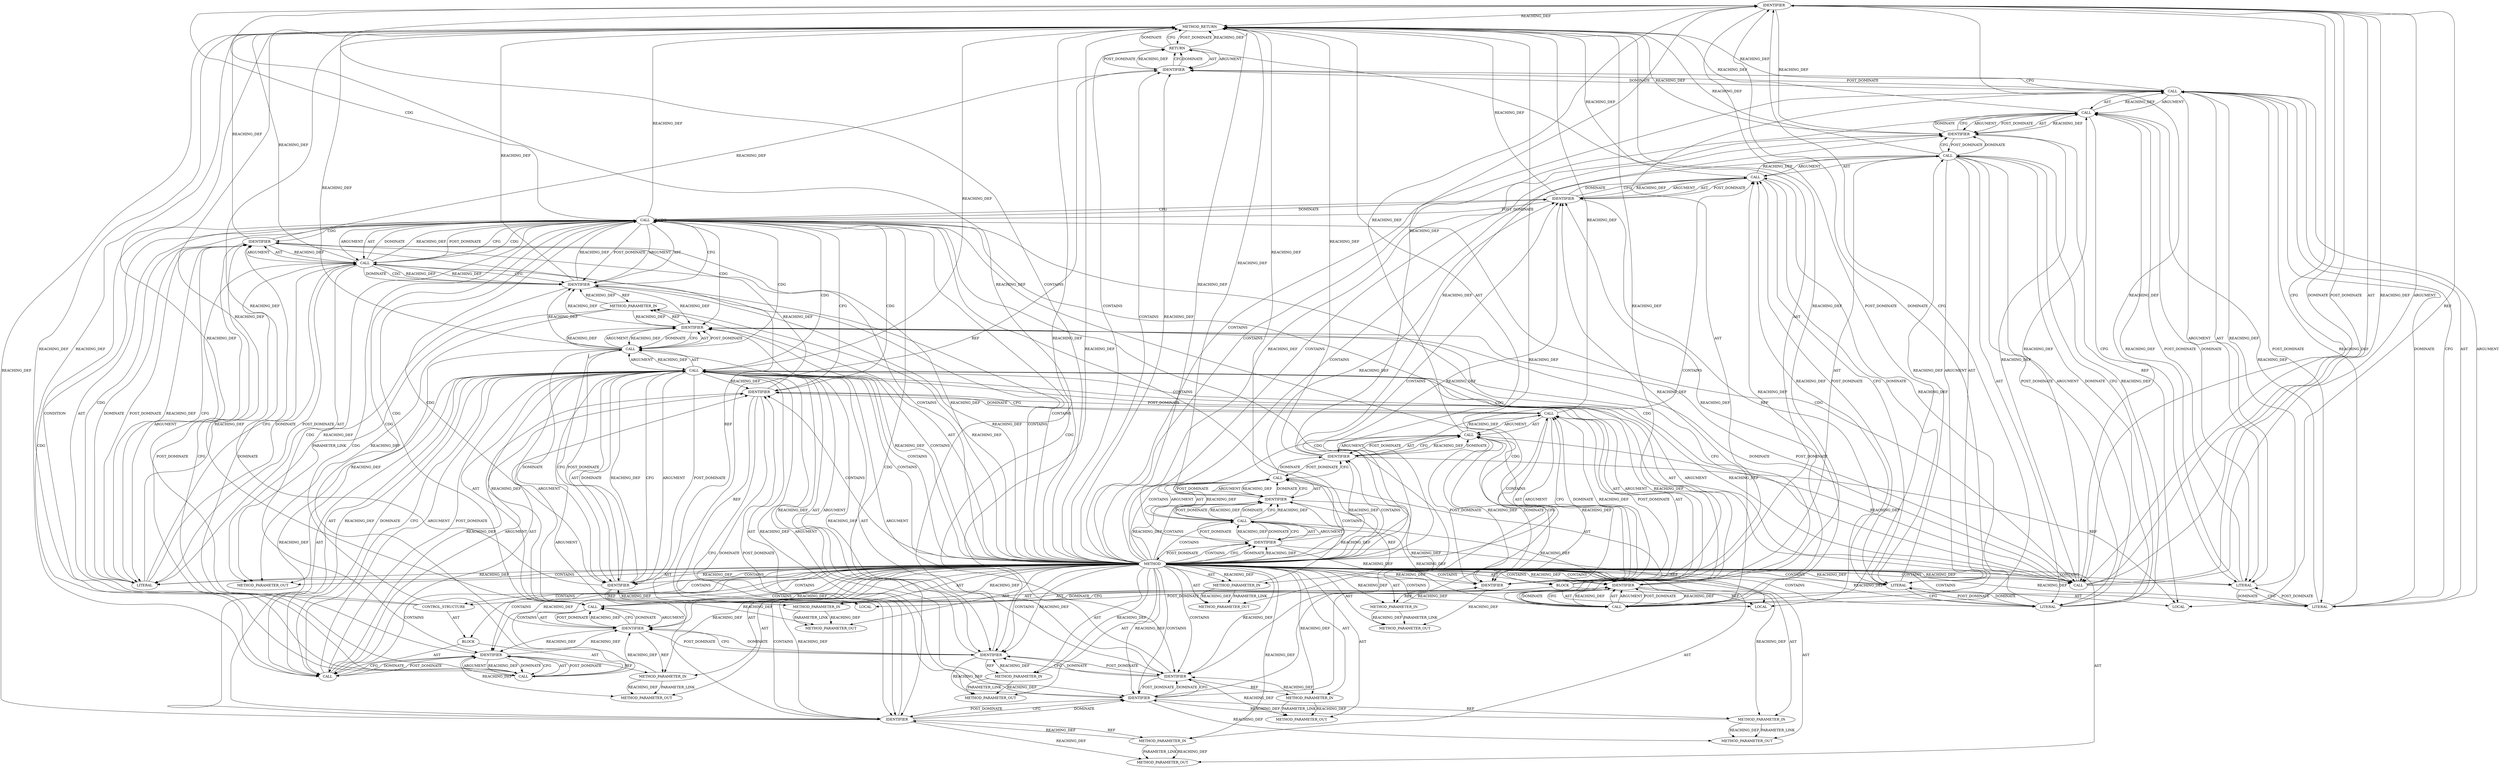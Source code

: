 digraph {
  4884 [label=IDENTIFIER ORDER=1 ARGUMENT_INDEX=1 CODE="out" COLUMN_NUMBER=36 LINE_NUMBER=159 TYPE_FULL_NAME="scatter_walk" NAME="out"]
  4860 [label=LOCAL ORDER=2 CODE="struct scatter_walk in" COLUMN_NUMBER=27 LINE_NUMBER=151 TYPE_FULL_NAME="scatter_walk" NAME="in"]
  4853 [label=METHOD_PARAMETER_IN ORDER=5 CODE="char *aad" IS_VARIADIC=false COLUMN_NUMBER=35 LINE_NUMBER=148 TYPE_FULL_NAME="char*" EVALUATION_STRATEGY="BY_VALUE" INDEX=5 NAME="aad"]
  4889 [label=IDENTIFIER ORDER=1 ARGUMENT_INDEX=1 CODE="rcd_sn" COLUMN_NUMBER=3 LINE_NUMBER=160 TYPE_FULL_NAME="u64" NAME="rcd_sn"]
  4896 [label=CALL ORDER=1 ARGUMENT_INDEX=1 CODE="&in" COLUMN_NUMBER=19 METHOD_FULL_NAME="<operator>.addressOf" LINE_NUMBER=164 TYPE_FULL_NAME="<empty>" DISPATCH_TYPE="STATIC_DISPATCH" SIGNATURE="" NAME="<operator>.addressOf"]
  4907 [label=METHOD_RETURN ORDER=11 CODE="RET" COLUMN_NUMBER=1 LINE_NUMBER=146 TYPE_FULL_NAME="int" EVALUATION_STRATEGY="BY_VALUE"]
  4890 [label=CALL ORDER=2 ARGUMENT_INDEX=-1 CODE="rc == 0 && len" COLUMN_NUMBER=11 METHOD_FULL_NAME="<operator>.logicalAnd" LINE_NUMBER=162 TYPE_FULL_NAME="<empty>" DISPATCH_TYPE="STATIC_DISPATCH" SIGNATURE="" NAME="<operator>.logicalAnd"]
  4869 [label=IDENTIFIER ORDER=2 ARGUMENT_INDEX=2 CODE="sg_out" COLUMN_NUMBER=26 LINE_NUMBER=155 TYPE_FULL_NAME="scatterlist*" NAME="sg_out"]
  4851 [label=METHOD_PARAMETER_IN ORDER=3 CODE="struct scatterlist *sg_in" IS_VARIADIC=false COLUMN_NUMBER=33 LINE_NUMBER=147 TYPE_FULL_NAME="scatterlist*" EVALUATION_STRATEGY="BY_VALUE" INDEX=3 NAME="sg_in"]
  4885 [label=CALL ORDER=8 ARGUMENT_INDEX=8 CODE="&len" COLUMN_NUMBER=41 METHOD_FULL_NAME="<operator>.addressOf" LINE_NUMBER=159 TYPE_FULL_NAME="<empty>" DISPATCH_TYPE="STATIC_DISPATCH" SIGNATURE="" NAME="<operator>.addressOf"]
  4849 [label=METHOD_PARAMETER_IN ORDER=1 CODE="struct aead_request *aead_req" IS_VARIADIC=false COLUMN_NUMBER=28 LINE_NUMBER=146 TYPE_FULL_NAME="aead_request*" EVALUATION_STRATEGY="BY_VALUE" INDEX=1 NAME="aead_req"]
  4867 [label=CALL ORDER=1 ARGUMENT_INDEX=1 CODE="&out" COLUMN_NUMBER=20 METHOD_FULL_NAME="<operator>.addressOf" LINE_NUMBER=155 TYPE_FULL_NAME="<empty>" DISPATCH_TYPE="STATIC_DISPATCH" SIGNATURE="" NAME="<operator>.addressOf"]
  4882 [label=IDENTIFIER ORDER=1 ARGUMENT_INDEX=1 CODE="in" COLUMN_NUMBER=31 LINE_NUMBER=159 TYPE_FULL_NAME="scatter_walk" NAME="in"]
  4870 [label=CONTROL_STRUCTURE CONTROL_STRUCTURE_TYPE="DO" ORDER=6 PARSER_TYPE_NAME="CASTDoStatement" ARGUMENT_INDEX=-1 CODE="do {
		rc = tls_enc_record(aead_req, aead, aad, iv,
				    cpu_to_be64(rcd_sn), &in, &out, &len, prot);
		rcd_sn++;

	} while (rc == 0 && len);" COLUMN_NUMBER=2 LINE_NUMBER=157]
  4893 [label=LITERAL ORDER=2 ARGUMENT_INDEX=2 CODE="0" COLUMN_NUMBER=17 LINE_NUMBER=162 TYPE_FULL_NAME="int"]
  4897 [label=IDENTIFIER ORDER=1 ARGUMENT_INDEX=1 CODE="in" COLUMN_NUMBER=20 LINE_NUMBER=164 TYPE_FULL_NAME="scatter_walk" NAME="in"]
  4883 [label=CALL ORDER=7 ARGUMENT_INDEX=7 CODE="&out" COLUMN_NUMBER=35 METHOD_FULL_NAME="<operator>.addressOf" LINE_NUMBER=159 TYPE_FULL_NAME="<empty>" DISPATCH_TYPE="STATIC_DISPATCH" SIGNATURE="" NAME="<operator>.addressOf"]
  21386 [label=METHOD_PARAMETER_OUT ORDER=2 CODE="struct crypto_aead *aead" IS_VARIADIC=false COLUMN_NUMBER=7 LINE_NUMBER=147 TYPE_FULL_NAME="crypto_aead*" EVALUATION_STRATEGY="BY_VALUE" INDEX=2 NAME="aead"]
  4874 [label=CALL ORDER=2 ARGUMENT_INDEX=2 CODE="tls_enc_record(aead_req, aead, aad, iv,
				    cpu_to_be64(rcd_sn), &in, &out, &len, prot)" COLUMN_NUMBER=8 METHOD_FULL_NAME="tls_enc_record" LINE_NUMBER=158 TYPE_FULL_NAME="<empty>" DISPATCH_TYPE="STATIC_DISPATCH" SIGNATURE="" NAME="tls_enc_record"]
  4895 [label=CALL ORDER=7 ARGUMENT_INDEX=-1 CODE="scatterwalk_done(&in, 0, 0)" COLUMN_NUMBER=2 METHOD_FULL_NAME="scatterwalk_done" LINE_NUMBER=164 TYPE_FULL_NAME="<empty>" DISPATCH_TYPE="STATIC_DISPATCH" SIGNATURE="" NAME="scatterwalk_done"]
  4862 [label=CALL ORDER=4 ARGUMENT_INDEX=-1 CODE="scatterwalk_start(&in, sg_in)" COLUMN_NUMBER=2 METHOD_FULL_NAME="scatterwalk_start" LINE_NUMBER=154 TYPE_FULL_NAME="<empty>" DISPATCH_TYPE="STATIC_DISPATCH" SIGNATURE="" NAME="scatterwalk_start"]
  4876 [label=IDENTIFIER ORDER=2 ARGUMENT_INDEX=2 CODE="aead" COLUMN_NUMBER=33 LINE_NUMBER=158 TYPE_FULL_NAME="crypto_aead*" NAME="aead"]
  21390 [label=METHOD_PARAMETER_OUT ORDER=6 CODE="char *iv" IS_VARIADIC=false COLUMN_NUMBER=46 LINE_NUMBER=148 TYPE_FULL_NAME="char*" EVALUATION_STRATEGY="BY_VALUE" INDEX=6 NAME="iv"]
  4848 [label=METHOD COLUMN_NUMBER=1 LINE_NUMBER=146 COLUMN_NUMBER_END=1 IS_EXTERNAL=false SIGNATURE="int tls_enc_records (aead_request*,crypto_aead*,scatterlist*,scatterlist*,char*,char*,u64,int,tls_prot_info*)" NAME="tls_enc_records" AST_PARENT_TYPE="TYPE_DECL" AST_PARENT_FULL_NAME="tls_device_fallback.c:<global>" ORDER=5 CODE="static int tls_enc_records(struct aead_request *aead_req,
			   struct crypto_aead *aead, struct scatterlist *sg_in,
			   struct scatterlist *sg_out, char *aad, char *iv,
			   u64 rcd_sn, int len, struct tls_prot_info *prot)
{
	struct scatter_walk out, in;
	int rc;

	scatterwalk_start(&in, sg_in);
	scatterwalk_start(&out, sg_out);

	do {
		rc = tls_enc_record(aead_req, aead, aad, iv,
				    cpu_to_be64(rcd_sn), &in, &out, &len, prot);
		rcd_sn++;

	} while (rc == 0 && len);

	scatterwalk_done(&in, 0, 0);
	scatterwalk_done(&out, 1, 0);

	return rc;
}" FULL_NAME="tls_enc_records" LINE_NUMBER_END=168 FILENAME="tls_device_fallback.c"]
  4879 [label=CALL ORDER=5 ARGUMENT_INDEX=5 CODE="cpu_to_be64(rcd_sn)" COLUMN_NUMBER=9 METHOD_FULL_NAME="cpu_to_be64" LINE_NUMBER=159 TYPE_FULL_NAME="<empty>" DISPATCH_TYPE="STATIC_DISPATCH" SIGNATURE="" NAME="cpu_to_be64"]
  21391 [label=METHOD_PARAMETER_OUT ORDER=7 CODE="u64 rcd_sn" IS_VARIADIC=false COLUMN_NUMBER=7 LINE_NUMBER=149 TYPE_FULL_NAME="u64" EVALUATION_STRATEGY="BY_VALUE" INDEX=7 NAME="rcd_sn"]
  4857 [label=METHOD_PARAMETER_IN ORDER=9 CODE="struct tls_prot_info *prot" IS_VARIADIC=false COLUMN_NUMBER=28 LINE_NUMBER=149 TYPE_FULL_NAME="tls_prot_info*" EVALUATION_STRATEGY="BY_VALUE" INDEX=9 NAME="prot"]
  21385 [label=METHOD_PARAMETER_OUT ORDER=1 CODE="struct aead_request *aead_req" IS_VARIADIC=false COLUMN_NUMBER=28 LINE_NUMBER=146 TYPE_FULL_NAME="aead_request*" EVALUATION_STRATEGY="BY_VALUE" INDEX=1 NAME="aead_req"]
  4904 [label=LITERAL ORDER=3 ARGUMENT_INDEX=3 CODE="0" COLUMN_NUMBER=28 LINE_NUMBER=165 TYPE_FULL_NAME="int"]
  4861 [label=LOCAL ORDER=3 CODE="int rc" COLUMN_NUMBER=6 LINE_NUMBER=152 TYPE_FULL_NAME="int" NAME="rc"]
  4855 [label=METHOD_PARAMETER_IN ORDER=7 CODE="u64 rcd_sn" IS_VARIADIC=false COLUMN_NUMBER=7 LINE_NUMBER=149 TYPE_FULL_NAME="u64" EVALUATION_STRATEGY="BY_VALUE" INDEX=7 NAME="rcd_sn"]
  4866 [label=CALL ORDER=5 ARGUMENT_INDEX=-1 CODE="scatterwalk_start(&out, sg_out)" COLUMN_NUMBER=2 METHOD_FULL_NAME="scatterwalk_start" LINE_NUMBER=155 TYPE_FULL_NAME="<empty>" DISPATCH_TYPE="STATIC_DISPATCH" SIGNATURE="" NAME="scatterwalk_start"]
  4886 [label=IDENTIFIER ORDER=1 ARGUMENT_INDEX=1 CODE="len" COLUMN_NUMBER=42 LINE_NUMBER=159 TYPE_FULL_NAME="int" NAME="len"]
  4888 [label=CALL ORDER=2 ARGUMENT_INDEX=-1 CODE="rcd_sn++" COLUMN_NUMBER=3 METHOD_FULL_NAME="<operator>.postIncrement" LINE_NUMBER=160 TYPE_FULL_NAME="<empty>" DISPATCH_TYPE="STATIC_DISPATCH" SIGNATURE="" NAME="<operator>.postIncrement"]
  4871 [label=BLOCK ORDER=1 ARGUMENT_INDEX=-1 CODE="{
		rc = tls_enc_record(aead_req, aead, aad, iv,
				    cpu_to_be64(rcd_sn), &in, &out, &len, prot);
		rcd_sn++;

	}" COLUMN_NUMBER=5 LINE_NUMBER=157 TYPE_FULL_NAME="void"]
  4900 [label=CALL ORDER=8 ARGUMENT_INDEX=-1 CODE="scatterwalk_done(&out, 1, 0)" COLUMN_NUMBER=2 METHOD_FULL_NAME="scatterwalk_done" LINE_NUMBER=165 TYPE_FULL_NAME="<empty>" DISPATCH_TYPE="STATIC_DISPATCH" SIGNATURE="" NAME="scatterwalk_done"]
  4868 [label=IDENTIFIER ORDER=1 ARGUMENT_INDEX=1 CODE="out" COLUMN_NUMBER=21 LINE_NUMBER=155 TYPE_FULL_NAME="scatter_walk" NAME="out"]
  4880 [label=IDENTIFIER ORDER=1 ARGUMENT_INDEX=1 CODE="rcd_sn" COLUMN_NUMBER=21 LINE_NUMBER=159 TYPE_FULL_NAME="u64" NAME="rcd_sn"]
  4902 [label=IDENTIFIER ORDER=1 ARGUMENT_INDEX=1 CODE="out" COLUMN_NUMBER=20 LINE_NUMBER=165 TYPE_FULL_NAME="scatter_walk" NAME="out"]
  4852 [label=METHOD_PARAMETER_IN ORDER=4 CODE="struct scatterlist *sg_out" IS_VARIADIC=false COLUMN_NUMBER=7 LINE_NUMBER=148 TYPE_FULL_NAME="scatterlist*" EVALUATION_STRATEGY="BY_VALUE" INDEX=4 NAME="sg_out"]
  4906 [label=IDENTIFIER ORDER=1 ARGUMENT_INDEX=-1 CODE="rc" COLUMN_NUMBER=9 LINE_NUMBER=167 TYPE_FULL_NAME="int" NAME="rc"]
  4864 [label=IDENTIFIER ORDER=1 ARGUMENT_INDEX=1 CODE="in" COLUMN_NUMBER=21 LINE_NUMBER=154 TYPE_FULL_NAME="scatter_walk" NAME="in"]
  4878 [label=IDENTIFIER ORDER=4 ARGUMENT_INDEX=4 CODE="iv" COLUMN_NUMBER=44 LINE_NUMBER=158 TYPE_FULL_NAME="char*" NAME="iv"]
  4899 [label=LITERAL ORDER=3 ARGUMENT_INDEX=3 CODE="0" COLUMN_NUMBER=27 LINE_NUMBER=164 TYPE_FULL_NAME="int"]
  4898 [label=LITERAL ORDER=2 ARGUMENT_INDEX=2 CODE="0" COLUMN_NUMBER=24 LINE_NUMBER=164 TYPE_FULL_NAME="int"]
  4903 [label=LITERAL ORDER=2 ARGUMENT_INDEX=2 CODE="1" COLUMN_NUMBER=25 LINE_NUMBER=165 TYPE_FULL_NAME="int"]
  21387 [label=METHOD_PARAMETER_OUT ORDER=3 CODE="struct scatterlist *sg_in" IS_VARIADIC=false COLUMN_NUMBER=33 LINE_NUMBER=147 TYPE_FULL_NAME="scatterlist*" EVALUATION_STRATEGY="BY_VALUE" INDEX=3 NAME="sg_in"]
  21389 [label=METHOD_PARAMETER_OUT ORDER=5 CODE="char *aad" IS_VARIADIC=false COLUMN_NUMBER=35 LINE_NUMBER=148 TYPE_FULL_NAME="char*" EVALUATION_STRATEGY="BY_VALUE" INDEX=5 NAME="aad"]
  4859 [label=LOCAL ORDER=1 CODE="struct scatter_walk out" COLUMN_NUMBER=22 LINE_NUMBER=151 TYPE_FULL_NAME="scatter_walk" NAME="out"]
  4891 [label=CALL ORDER=1 ARGUMENT_INDEX=1 CODE="rc == 0" COLUMN_NUMBER=11 METHOD_FULL_NAME="<operator>.equals" LINE_NUMBER=162 TYPE_FULL_NAME="<empty>" DISPATCH_TYPE="STATIC_DISPATCH" SIGNATURE="" NAME="<operator>.equals"]
  4881 [label=CALL ORDER=6 ARGUMENT_INDEX=6 CODE="&in" COLUMN_NUMBER=30 METHOD_FULL_NAME="<operator>.addressOf" LINE_NUMBER=159 TYPE_FULL_NAME="<empty>" DISPATCH_TYPE="STATIC_DISPATCH" SIGNATURE="" NAME="<operator>.addressOf"]
  4858 [label=BLOCK ORDER=10 ARGUMENT_INDEX=-1 CODE="{
	struct scatter_walk out, in;
	int rc;

	scatterwalk_start(&in, sg_in);
	scatterwalk_start(&out, sg_out);

	do {
		rc = tls_enc_record(aead_req, aead, aad, iv,
				    cpu_to_be64(rcd_sn), &in, &out, &len, prot);
		rcd_sn++;

	} while (rc == 0 && len);

	scatterwalk_done(&in, 0, 0);
	scatterwalk_done(&out, 1, 0);

	return rc;
}" COLUMN_NUMBER=1 LINE_NUMBER=150 TYPE_FULL_NAME="void"]
  21393 [label=METHOD_PARAMETER_OUT ORDER=9 CODE="struct tls_prot_info *prot" IS_VARIADIC=false COLUMN_NUMBER=28 LINE_NUMBER=149 TYPE_FULL_NAME="tls_prot_info*" EVALUATION_STRATEGY="BY_VALUE" INDEX=9 NAME="prot"]
  4854 [label=METHOD_PARAMETER_IN ORDER=6 CODE="char *iv" IS_VARIADIC=false COLUMN_NUMBER=46 LINE_NUMBER=148 TYPE_FULL_NAME="char*" EVALUATION_STRATEGY="BY_VALUE" INDEX=6 NAME="iv"]
  4887 [label=IDENTIFIER ORDER=9 ARGUMENT_INDEX=9 CODE="prot" COLUMN_NUMBER=47 LINE_NUMBER=159 TYPE_FULL_NAME="tls_prot_info*" NAME="prot"]
  4872 [label=CALL ORDER=1 ARGUMENT_INDEX=-1 CODE="rc = tls_enc_record(aead_req, aead, aad, iv,
				    cpu_to_be64(rcd_sn), &in, &out, &len, prot)" COLUMN_NUMBER=3 METHOD_FULL_NAME="<operator>.assignment" LINE_NUMBER=158 TYPE_FULL_NAME="<empty>" DISPATCH_TYPE="STATIC_DISPATCH" SIGNATURE="" NAME="<operator>.assignment"]
  4905 [label=RETURN ORDER=9 ARGUMENT_INDEX=-1 CODE="return rc;" COLUMN_NUMBER=2 LINE_NUMBER=167]
  4894 [label=IDENTIFIER ORDER=2 ARGUMENT_INDEX=2 CODE="len" COLUMN_NUMBER=22 LINE_NUMBER=162 TYPE_FULL_NAME="int" NAME="len"]
  4875 [label=IDENTIFIER ORDER=1 ARGUMENT_INDEX=1 CODE="aead_req" COLUMN_NUMBER=23 LINE_NUMBER=158 TYPE_FULL_NAME="aead_request*" NAME="aead_req"]
  4877 [label=IDENTIFIER ORDER=3 ARGUMENT_INDEX=3 CODE="aad" COLUMN_NUMBER=39 LINE_NUMBER=158 TYPE_FULL_NAME="char*" NAME="aad"]
  4901 [label=CALL ORDER=1 ARGUMENT_INDEX=1 CODE="&out" COLUMN_NUMBER=19 METHOD_FULL_NAME="<operator>.addressOf" LINE_NUMBER=165 TYPE_FULL_NAME="<empty>" DISPATCH_TYPE="STATIC_DISPATCH" SIGNATURE="" NAME="<operator>.addressOf"]
  4850 [label=METHOD_PARAMETER_IN ORDER=2 CODE="struct crypto_aead *aead" IS_VARIADIC=false COLUMN_NUMBER=7 LINE_NUMBER=147 TYPE_FULL_NAME="crypto_aead*" EVALUATION_STRATEGY="BY_VALUE" INDEX=2 NAME="aead"]
  4863 [label=CALL ORDER=1 ARGUMENT_INDEX=1 CODE="&in" COLUMN_NUMBER=20 METHOD_FULL_NAME="<operator>.addressOf" LINE_NUMBER=154 TYPE_FULL_NAME="<empty>" DISPATCH_TYPE="STATIC_DISPATCH" SIGNATURE="" NAME="<operator>.addressOf"]
  4856 [label=METHOD_PARAMETER_IN ORDER=8 CODE="int len" IS_VARIADIC=false COLUMN_NUMBER=19 LINE_NUMBER=149 TYPE_FULL_NAME="int" EVALUATION_STRATEGY="BY_VALUE" INDEX=8 NAME="len"]
  21392 [label=METHOD_PARAMETER_OUT ORDER=8 CODE="int len" IS_VARIADIC=false COLUMN_NUMBER=19 LINE_NUMBER=149 TYPE_FULL_NAME="int" EVALUATION_STRATEGY="BY_VALUE" INDEX=8 NAME="len"]
  21388 [label=METHOD_PARAMETER_OUT ORDER=4 CODE="struct scatterlist *sg_out" IS_VARIADIC=false COLUMN_NUMBER=7 LINE_NUMBER=148 TYPE_FULL_NAME="scatterlist*" EVALUATION_STRATEGY="BY_VALUE" INDEX=4 NAME="sg_out"]
  4873 [label=IDENTIFIER ORDER=1 ARGUMENT_INDEX=1 CODE="rc" COLUMN_NUMBER=3 LINE_NUMBER=158 TYPE_FULL_NAME="int" NAME="rc"]
  4865 [label=IDENTIFIER ORDER=2 ARGUMENT_INDEX=2 CODE="sg_in" COLUMN_NUMBER=25 LINE_NUMBER=154 TYPE_FULL_NAME="scatterlist*" NAME="sg_in"]
  4892 [label=IDENTIFIER ORDER=1 ARGUMENT_INDEX=1 CODE="rc" COLUMN_NUMBER=11 LINE_NUMBER=162 TYPE_FULL_NAME="int" NAME="rc"]
  4887 -> 4885 [label=POST_DOMINATE ]
  4848 -> 4898 [label=CONTAINS ]
  4892 -> 4891 [label=REACHING_DEF VARIABLE="rc"]
  4856 -> 21392 [label=REACHING_DEF VARIABLE="len"]
  4852 -> 21388 [label=REACHING_DEF VARIABLE="sg_out"]
  4875 -> 4873 [label=POST_DOMINATE ]
  4889 -> 4855 [label=REF ]
  4848 -> 4890 [label=CONTAINS ]
  4900 -> 4904 [label=POST_DOMINATE ]
  4881 -> 4874 [label=REACHING_DEF VARIABLE="&in"]
  4863 -> 4864 [label=POST_DOMINATE ]
  4854 -> 21390 [label=REACHING_DEF VARIABLE="iv"]
  4850 -> 21386 [label=REACHING_DEF VARIABLE="aead"]
  4848 -> 4886 [label=REACHING_DEF VARIABLE=""]
  4892 -> 4907 [label=REACHING_DEF VARIABLE="rc"]
  4878 -> 4874 [label=REACHING_DEF VARIABLE="iv"]
  4866 -> 4869 [label=ARGUMENT ]
  4891 -> 4893 [label=ARGUMENT ]
  4867 -> 4868 [label=ARGUMENT ]
  4905 -> 4907 [label=REACHING_DEF VARIABLE="<RET>"]
  4868 -> 4859 [label=REF ]
  4864 -> 4907 [label=REACHING_DEF VARIABLE="in"]
  4898 -> 4899 [label=CFG ]
  4890 -> 4897 [label=CFG ]
  4902 -> 4901 [label=REACHING_DEF VARIABLE="out"]
  4890 -> 4907 [label=REACHING_DEF VARIABLE="rc == 0 && len"]
  4872 -> 4873 [label=ARGUMENT ]
  4886 -> 4894 [label=REACHING_DEF VARIABLE="len"]
  4900 -> 4904 [label=AST ]
  4865 -> 4907 [label=REACHING_DEF VARIABLE="sg_in"]
  4848 -> 4878 [label=CONTAINS ]
  4874 -> 4887 [label=ARGUMENT ]
  4895 -> 4899 [label=AST ]
  4866 -> 4873 [label=DOMINATE ]
  4902 -> 4859 [label=REF ]
  4905 -> 4906 [label=AST ]
  4887 -> 4874 [label=DOMINATE ]
  4893 -> 4892 [label=POST_DOMINATE ]
  4848 -> 4875 [label=CONTAINS ]
  4905 -> 4907 [label=DOMINATE ]
  4895 -> 4899 [label=POST_DOMINATE ]
  4848 -> 4874 [label=CONTAINS ]
  4903 -> 4904 [label=CFG ]
  4874 -> 4877 [label=AST ]
  4849 -> 21385 [label=PARAMETER_LINK ]
  4848 -> 21385 [label=AST ]
  4897 -> 4890 [label=POST_DOMINATE ]
  4848 -> 4898 [label=REACHING_DEF VARIABLE=""]
  4848 -> 4893 [label=REACHING_DEF VARIABLE=""]
  4848 -> 21393 [label=AST ]
  4900 -> 4906 [label=CFG ]
  4874 -> 4872 [label=CFG ]
  4858 -> 4866 [label=AST ]
  4849 -> 21385 [label=REACHING_DEF VARIABLE="aead_req"]
  4872 -> 4889 [label=CFG ]
  4862 -> 4863 [label=ARGUMENT ]
  4891 -> 4890 [label=DOMINATE ]
  4848 -> 4880 [label=CONTAINS ]
  4895 -> 4902 [label=DOMINATE ]
  4870 -> 4890 [label=CONDITION ]
  4890 -> 4889 [label=CDG ]
  4850 -> 4876 [label=REACHING_DEF VARIABLE="aead"]
  4863 -> 4864 [label=AST ]
  4848 -> 4858 [label=AST ]
  4858 -> 4860 [label=AST ]
  4874 -> 4876 [label=ARGUMENT ]
  4883 -> 4884 [label=POST_DOMINATE ]
  4894 -> 4886 [label=REACHING_DEF VARIABLE="len"]
  4848 -> 4904 [label=REACHING_DEF VARIABLE=""]
  4848 -> 4899 [label=CONTAINS ]
  4867 -> 4884 [label=REACHING_DEF VARIABLE="&out"]
  4879 -> 4880 [label=ARGUMENT ]
  4890 -> 4878 [label=CDG ]
  4890 -> 4893 [label=CDG ]
  4848 -> 4870 [label=CONTAINS ]
  4891 -> 4894 [label=CFG ]
  4871 -> 4872 [label=AST ]
  4874 -> 4879 [label=ARGUMENT ]
  4865 -> 4862 [label=REACHING_DEF VARIABLE="sg_in"]
  4890 -> 4882 [label=CDG ]
  4848 -> 4897 [label=CONTAINS ]
  4848 -> 4889 [label=REACHING_DEF VARIABLE=""]
  4869 -> 4852 [label=REF ]
  4853 -> 4877 [label=REACHING_DEF VARIABLE="aad"]
  4900 -> 4903 [label=ARGUMENT ]
  4901 -> 4902 [label=ARGUMENT ]
  4906 -> 4905 [label=REACHING_DEF VARIABLE="rc"]
  4848 -> 4865 [label=REACHING_DEF VARIABLE=""]
  4892 -> 4861 [label=REF ]
  4872 -> 4874 [label=ARGUMENT ]
  4897 -> 4896 [label=DOMINATE ]
  4856 -> 4886 [label=REACHING_DEF VARIABLE="len"]
  4883 -> 4886 [label=CFG ]
  4901 -> 4902 [label=AST ]
  4867 -> 4868 [label=POST_DOMINATE ]
  4866 -> 4873 [label=CFG ]
  4848 -> 21389 [label=AST ]
  4899 -> 4895 [label=DOMINATE ]
  4885 -> 4886 [label=AST ]
  4874 -> 4883 [label=AST ]
  4882 -> 4907 [label=REACHING_DEF VARIABLE="in"]
  4848 -> 4892 [label=CONTAINS ]
  4889 -> 4888 [label=REACHING_DEF VARIABLE="rcd_sn"]
  4856 -> 4894 [label=REACHING_DEF VARIABLE="len"]
  4904 -> 4900 [label=REACHING_DEF VARIABLE="0"]
  4874 -> 4881 [label=AST ]
  4874 -> 4883 [label=ARGUMENT ]
  4893 -> 4891 [label=REACHING_DEF VARIABLE="0"]
  4904 -> 4900 [label=DOMINATE ]
  4878 -> 4877 [label=POST_DOMINATE ]
  4865 -> 21387 [label=REACHING_DEF VARIABLE="sg_in"]
  4902 -> 4895 [label=POST_DOMINATE ]
  4904 -> 4903 [label=POST_DOMINATE ]
  4848 -> 4867 [label=CONTAINS ]
  4863 -> 4865 [label=DOMINATE ]
  4869 -> 4907 [label=REACHING_DEF VARIABLE="sg_out"]
  4887 -> 4857 [label=REF ]
  4881 -> 4897 [label=REACHING_DEF VARIABLE="&in"]
  4875 -> 21385 [label=REACHING_DEF VARIABLE="aead_req"]
  4873 -> 4875 [label=DOMINATE ]
  4897 -> 4896 [label=CFG ]
  4906 -> 4905 [label=CFG ]
  4862 -> 4907 [label=REACHING_DEF VARIABLE="scatterwalk_start(&in, sg_in)"]
  4851 -> 21387 [label=REACHING_DEF VARIABLE="sg_in"]
  4903 -> 4901 [label=REACHING_DEF VARIABLE="1"]
  4858 -> 4900 [label=AST ]
  4848 -> 4894 [label=REACHING_DEF VARIABLE=""]
  4855 -> 4880 [label=REACHING_DEF VARIABLE="rcd_sn"]
  4848 -> 4853 [label=REACHING_DEF VARIABLE=""]
  4869 -> 21388 [label=REACHING_DEF VARIABLE="sg_out"]
  4868 -> 4902 [label=REACHING_DEF VARIABLE="out"]
  4863 -> 4882 [label=REACHING_DEF VARIABLE="&in"]
  4848 -> 4852 [label=REACHING_DEF VARIABLE=""]
  4887 -> 4874 [label=REACHING_DEF VARIABLE="prot"]
  4900 -> 4906 [label=DOMINATE ]
  4848 -> 4854 [label=AST ]
  4889 -> 4907 [label=REACHING_DEF VARIABLE="rcd_sn"]
  4875 -> 4876 [label=CFG ]
  4900 -> 4904 [label=ARGUMENT ]
  4888 -> 4907 [label=REACHING_DEF VARIABLE="rcd_sn++"]
  4863 -> 4864 [label=ARGUMENT ]
  4897 -> 4907 [label=REACHING_DEF VARIABLE="in"]
  4848 -> 4864 [label=CONTAINS ]
  4848 -> 4895 [label=CONTAINS ]
  4901 -> 4907 [label=REACHING_DEF VARIABLE="&out"]
  4891 -> 4893 [label=POST_DOMINATE ]
  4849 -> 4875 [label=REACHING_DEF VARIABLE="aead_req"]
  4878 -> 4854 [label=REF ]
  4864 -> 4863 [label=REACHING_DEF VARIABLE="in"]
  4883 -> 4901 [label=REACHING_DEF VARIABLE="&out"]
  4890 -> 4888 [label=CDG ]
  4881 -> 4882 [label=REACHING_DEF VARIABLE="&in"]
  4848 -> 4905 [label=CONTAINS ]
  4885 -> 4887 [label=DOMINATE ]
  4903 -> 4901 [label=POST_DOMINATE ]
  4876 -> 4907 [label=REACHING_DEF VARIABLE="aead"]
  4848 -> 4888 [label=CONTAINS ]
  4876 -> 4877 [label=DOMINATE ]
  4888 -> 4889 [label=AST ]
  4897 -> 4860 [label=REF ]
  4873 -> 4866 [label=POST_DOMINATE ]
  4866 -> 4869 [label=POST_DOMINATE ]
  4864 -> 4848 [label=POST_DOMINATE ]
  4895 -> 4899 [label=ARGUMENT ]
  4848 -> 4868 [label=REACHING_DEF VARIABLE=""]
  4848 -> 4862 [label=CONTAINS ]
  4894 -> 21392 [label=REACHING_DEF VARIABLE="len"]
  4891 -> 4890 [label=CFG ]
  4895 -> 4896 [label=AST ]
  4890 -> 4873 [label=CFG ]
  4874 -> 4877 [label=ARGUMENT ]
  4848 -> 4897 [label=REACHING_DEF VARIABLE=""]
  4848 -> 4886 [label=CONTAINS ]
  4848 -> 21391 [label=AST ]
  4898 -> 4896 [label=REACHING_DEF VARIABLE="0"]
  4862 -> 4865 [label=AST ]
  4858 -> 4870 [label=AST ]
  4880 -> 4879 [label=REACHING_DEF VARIABLE="rcd_sn"]
  4876 -> 4875 [label=POST_DOMINATE ]
  4883 -> 4884 [label=AST ]
  4848 -> 4855 [label=REACHING_DEF VARIABLE=""]
  4867 -> 4869 [label=DOMINATE ]
  4848 -> 4849 [label=REACHING_DEF VARIABLE=""]
  4890 -> 4887 [label=CDG ]
  4848 -> 4887 [label=REACHING_DEF VARIABLE=""]
  4890 -> 4894 [label=POST_DOMINATE ]
  4848 -> 4889 [label=CONTAINS ]
  4880 -> 4878 [label=POST_DOMINATE ]
  4867 -> 4883 [label=REACHING_DEF VARIABLE="&out"]
  4874 -> 4878 [label=AST ]
  4879 -> 4880 [label=AST ]
  4890 -> 4880 [label=CDG ]
  4890 -> 4875 [label=CDG ]
  4872 -> 4873 [label=AST ]
  4848 -> 4865 [label=CONTAINS ]
  4885 -> 4887 [label=CFG ]
  4851 -> 21387 [label=PARAMETER_LINK ]
  4886 -> 4885 [label=REACHING_DEF VARIABLE="len"]
  4905 -> 4907 [label=CFG ]
  4880 -> 4879 [label=CFG ]
  4869 -> 4867 [label=POST_DOMINATE ]
  4883 -> 4874 [label=REACHING_DEF VARIABLE="&out"]
  4878 -> 4880 [label=CFG ]
  4875 -> 4907 [label=REACHING_DEF VARIABLE="aead_req"]
  4901 -> 4900 [label=REACHING_DEF VARIABLE="&out"]
  4848 -> 4855 [label=AST ]
  4890 -> 4881 [label=CDG ]
  4848 -> 4853 [label=AST ]
  4879 -> 4882 [label=DOMINATE ]
  4867 -> 4868 [label=AST ]
  4902 -> 4901 [label=DOMINATE ]
  4872 -> 4889 [label=DOMINATE ]
  4884 -> 4883 [label=REACHING_DEF VARIABLE="out"]
  4874 -> 4875 [label=AST ]
  4848 -> 4900 [label=CONTAINS ]
  4901 -> 4903 [label=CFG ]
  4892 -> 4893 [label=DOMINATE ]
  4875 -> 4874 [label=REACHING_DEF VARIABLE="aead_req"]
  4903 -> 4904 [label=DOMINATE ]
  4858 -> 4895 [label=AST ]
  4848 -> 4884 [label=REACHING_DEF VARIABLE=""]
  4848 -> 4891 [label=CONTAINS ]
  4848 -> 4864 [label=CFG ]
  4877 -> 4878 [label=CFG ]
  4891 -> 4892 [label=ARGUMENT ]
  4869 -> 4866 [label=CFG ]
  4848 -> 4851 [label=AST ]
  4848 -> 4864 [label=DOMINATE ]
  4855 -> 21391 [label=PARAMETER_LINK ]
  4885 -> 4907 [label=REACHING_DEF VARIABLE="&len"]
  4892 -> 4893 [label=CFG ]
  4889 -> 4888 [label=DOMINATE ]
  4896 -> 4898 [label=CFG ]
  4901 -> 4902 [label=POST_DOMINATE ]
  4890 -> 4891 [label=AST ]
  4890 -> 4897 [label=DOMINATE ]
  4885 -> 4886 [label=POST_DOMINATE ]
  4907 -> 4905 [label=POST_DOMINATE ]
  4881 -> 4884 [label=DOMINATE ]
  4848 -> 4884 [label=CONTAINS ]
  4862 -> 4868 [label=CFG ]
  4858 -> 4859 [label=AST ]
  4876 -> 4850 [label=REF ]
  4872 -> 4874 [label=POST_DOMINATE ]
  4867 -> 4866 [label=REACHING_DEF VARIABLE="&out"]
  4873 -> 4875 [label=CFG ]
  4865 -> 4862 [label=DOMINATE ]
  4873 -> 4872 [label=REACHING_DEF VARIABLE="rc"]
  4881 -> 4882 [label=AST ]
  4873 -> 4892 [label=REACHING_DEF VARIABLE="rc"]
  4864 -> 4860 [label=REF ]
  4853 -> 21389 [label=PARAMETER_LINK ]
  4890 -> 4894 [label=ARGUMENT ]
  4885 -> 21392 [label=REACHING_DEF VARIABLE="&len"]
  4867 -> 4869 [label=REACHING_DEF VARIABLE="&out"]
  4848 -> 4879 [label=CONTAINS ]
  4890 -> 4891 [label=POST_DOMINATE ]
  4853 -> 21389 [label=REACHING_DEF VARIABLE="aad"]
  4906 -> 4905 [label=DOMINATE ]
  4882 -> 4881 [label=REACHING_DEF VARIABLE="in"]
  4891 -> 4894 [label=DOMINATE ]
  4856 -> 21392 [label=PARAMETER_LINK ]
  4896 -> 4895 [label=REACHING_DEF VARIABLE="&in"]
  4895 -> 4902 [label=CFG ]
  4869 -> 4866 [label=DOMINATE ]
  4889 -> 4880 [label=REACHING_DEF VARIABLE="rcd_sn"]
  4864 -> 4882 [label=REACHING_DEF VARIABLE="in"]
  4902 -> 4907 [label=REACHING_DEF VARIABLE="out"]
  4883 -> 4902 [label=REACHING_DEF VARIABLE="&out"]
  4848 -> 4906 [label=CONTAINS ]
  4893 -> 4891 [label=CFG ]
  4848 -> 4894 [label=CONTAINS ]
  4894 -> 4856 [label=REF ]
  4865 -> 4863 [label=REACHING_DEF VARIABLE="sg_in"]
  4848 -> 4902 [label=REACHING_DEF VARIABLE=""]
  4882 -> 4879 [label=POST_DOMINATE ]
  4848 -> 4864 [label=REACHING_DEF VARIABLE=""]
  4905 -> 4906 [label=ARGUMENT ]
  4887 -> 4907 [label=REACHING_DEF VARIABLE="prot"]
  4848 -> 4885 [label=CONTAINS ]
  4848 -> 4868 [label=CONTAINS ]
  4868 -> 4862 [label=POST_DOMINATE ]
  4874 -> 4876 [label=AST ]
  4848 -> 4906 [label=REACHING_DEF VARIABLE=""]
  4877 -> 21389 [label=REACHING_DEF VARIABLE="aad"]
  4882 -> 4897 [label=REACHING_DEF VARIABLE="in"]
  4904 -> 4901 [label=REACHING_DEF VARIABLE="0"]
  4874 -> 4881 [label=ARGUMENT ]
  4848 -> 4850 [label=REACHING_DEF VARIABLE=""]
  4874 -> 4885 [label=AST ]
  4848 -> 4882 [label=CONTAINS ]
  4883 -> 4884 [label=REACHING_DEF VARIABLE="&out"]
  4906 -> 4900 [label=POST_DOMINATE ]
  4848 -> 4882 [label=REACHING_DEF VARIABLE=""]
  4874 -> 4907 [label=REACHING_DEF VARIABLE="tls_enc_record(aead_req, aead, aad, iv,
				    cpu_to_be64(rcd_sn), &in, &out, &len, prot)"]
  4874 -> 4885 [label=ARGUMENT ]
  4864 -> 4863 [label=DOMINATE ]
  4884 -> 4907 [label=REACHING_DEF VARIABLE="out"]
  4887 -> 21393 [label=REACHING_DEF VARIABLE="prot"]
  4862 -> 4865 [label=POST_DOMINATE ]
  4870 -> 4871 [label=AST ]
  4848 -> 4854 [label=REACHING_DEF VARIABLE=""]
  4894 -> 4890 [label=CFG ]
  4854 -> 4878 [label=REACHING_DEF VARIABLE="iv"]
  4885 -> 4886 [label=REACHING_DEF VARIABLE="&len"]
  4885 -> 4886 [label=ARGUMENT ]
  4848 -> 21392 [label=AST ]
  4896 -> 4898 [label=DOMINATE ]
  4877 -> 4876 [label=POST_DOMINATE ]
  4867 -> 4869 [label=CFG ]
  4892 -> 4888 [label=POST_DOMINATE ]
  4863 -> 4881 [label=REACHING_DEF VARIABLE="&in"]
  4848 -> 4904 [label=CONTAINS ]
  4893 -> 4892 [label=REACHING_DEF VARIABLE="0"]
  4851 -> 4865 [label=REACHING_DEF VARIABLE="sg_in"]
  4890 -> 4872 [label=CDG ]
  4894 -> 4891 [label=REACHING_DEF VARIABLE="len"]
  4857 -> 4887 [label=REACHING_DEF VARIABLE="prot"]
  4848 -> 4876 [label=REACHING_DEF VARIABLE=""]
  4896 -> 4897 [label=ARGUMENT ]
  4886 -> 4856 [label=REF ]
  4876 -> 21386 [label=REACHING_DEF VARIABLE="aead"]
  4890 -> 4886 [label=CDG ]
  4848 -> 4851 [label=REACHING_DEF VARIABLE=""]
  4900 -> 4901 [label=ARGUMENT ]
  4891 -> 4894 [label=CDG ]
  4886 -> 4883 [label=POST_DOMINATE ]
  4890 -> 4879 [label=CDG ]
  4883 -> 4884 [label=ARGUMENT ]
  4865 -> 4851 [label=REF ]
  4870 -> 4890 [label=AST ]
  4848 -> 4850 [label=AST ]
  4850 -> 21386 [label=PARAMETER_LINK ]
  4890 -> 4885 [label=CDG ]
  4890 -> 4877 [label=CDG ]
  4899 -> 4896 [label=REACHING_DEF VARIABLE="0"]
  4848 -> 4878 [label=REACHING_DEF VARIABLE=""]
  4864 -> 4897 [label=REACHING_DEF VARIABLE="in"]
  4848 -> 4872 [label=CONTAINS ]
  4905 -> 4906 [label=POST_DOMINATE ]
  4879 -> 4882 [label=CFG ]
  4895 -> 4896 [label=ARGUMENT ]
  4872 -> 4874 [label=AST ]
  4877 -> 4907 [label=REACHING_DEF VARIABLE="aad"]
  4896 -> 4907 [label=REACHING_DEF VARIABLE="&in"]
  4890 -> 4873 [label=CDG ]
  4893 -> 4891 [label=DOMINATE ]
  4890 -> 4894 [label=AST ]
  4888 -> 4889 [label=POST_DOMINATE ]
  4848 -> 4852 [label=AST ]
  4848 -> 4880 [label=REACHING_DEF VARIABLE=""]
  4876 -> 4874 [label=REACHING_DEF VARIABLE="aead"]
  4881 -> 4884 [label=CFG ]
  4862 -> 4863 [label=AST ]
  4848 -> 4901 [label=CONTAINS ]
  4881 -> 4882 [label=ARGUMENT ]
  4848 -> 4892 [label=REACHING_DEF VARIABLE=""]
  4848 -> 4858 [label=CONTAINS ]
  4848 -> 4866 [label=CONTAINS ]
  4899 -> 4895 [label=CFG ]
  4901 -> 4903 [label=DOMINATE ]
  4889 -> 4888 [label=CFG ]
  4852 -> 4869 [label=REACHING_DEF VARIABLE="sg_out"]
  4874 -> 4887 [label=POST_DOMINATE ]
  4858 -> 4862 [label=AST ]
  4883 -> 4886 [label=DOMINATE ]
  4848 -> 4857 [label=REACHING_DEF VARIABLE=""]
  4898 -> 4896 [label=POST_DOMINATE ]
  4895 -> 4898 [label=ARGUMENT ]
  4889 -> 4872 [label=POST_DOMINATE ]
  4855 -> 21391 [label=REACHING_DEF VARIABLE="rcd_sn"]
  4848 -> 21388 [label=AST ]
  4880 -> 4855 [label=REF ]
  4878 -> 4880 [label=DOMINATE ]
  4884 -> 4881 [label=POST_DOMINATE ]
  4866 -> 4867 [label=ARGUMENT ]
  4865 -> 4863 [label=POST_DOMINATE ]
  4890 -> 4883 [label=CDG ]
  4900 -> 4907 [label=REACHING_DEF VARIABLE="scatterwalk_done(&out, 1, 0)"]
  4848 -> 4869 [label=REACHING_DEF VARIABLE=""]
  4848 -> 4876 [label=CONTAINS ]
  4858 -> 4861 [label=AST ]
  4862 -> 4868 [label=DOMINATE ]
  4890 -> 4891 [label=CDG ]
  4848 -> 4887 [label=CONTAINS ]
  4857 -> 21393 [label=REACHING_DEF VARIABLE="prot"]
  4900 -> 4901 [label=AST ]
  4848 -> 4903 [label=CONTAINS ]
  4898 -> 4895 [label=REACHING_DEF VARIABLE="0"]
  4879 -> 4874 [label=REACHING_DEF VARIABLE="cpu_to_be64(rcd_sn)"]
  4848 -> 4875 [label=REACHING_DEF VARIABLE=""]
  4863 -> 4865 [label=CFG ]
  4874 -> 4875 [label=ARGUMENT ]
  4865 -> 4862 [label=CFG ]
  4882 -> 4881 [label=DOMINATE ]
  4895 -> 4907 [label=REACHING_DEF VARIABLE="scatterwalk_done(&in, 0, 0)"]
  4891 -> 4890 [label=REACHING_DEF VARIABLE="rc == 0"]
  4896 -> 4897 [label=AST ]
  4848 -> 4869 [label=CONTAINS ]
  4874 -> 4873 [label=REACHING_DEF VARIABLE="tls_enc_record(aead_req, aead, aad, iv,
				    cpu_to_be64(rcd_sn), &in, &out, &len, prot)"]
  4862 -> 4865 [label=ARGUMENT ]
  4885 -> 4894 [label=REACHING_DEF VARIABLE="&len"]
  4878 -> 21390 [label=REACHING_DEF VARIABLE="iv"]
  4882 -> 4881 [label=CFG ]
  4882 -> 4860 [label=REF ]
  4868 -> 4884 [label=REACHING_DEF VARIABLE="out"]
  4863 -> 4862 [label=REACHING_DEF VARIABLE="&in"]
  4872 -> 4907 [label=REACHING_DEF VARIABLE="rc = tls_enc_record(aead_req, aead, aad, iv,
				    cpu_to_be64(rcd_sn), &in, &out, &len, prot)"]
  4848 -> 4903 [label=REACHING_DEF VARIABLE=""]
  4891 -> 4893 [label=AST ]
  4890 -> 4891 [label=ARGUMENT ]
  4877 -> 4853 [label=REF ]
  4874 -> 4872 [label=REACHING_DEF VARIABLE="tls_enc_record(aead_req, aead, aad, iv,
				    cpu_to_be64(rcd_sn), &in, &out, &len, prot)"]
  4866 -> 4907 [label=REACHING_DEF VARIABLE="scatterwalk_start(&out, sg_out)"]
  4873 -> 4861 [label=REF ]
  4866 -> 4869 [label=AST ]
  4891 -> 4892 [label=AST ]
  4848 -> 21387 [label=AST ]
  4895 -> 4898 [label=AST ]
  4848 -> 4856 [label=AST ]
  4848 -> 4883 [label=CONTAINS ]
  4896 -> 4897 [label=POST_DOMINATE ]
  4848 -> 4907 [label=AST ]
  4858 -> 4905 [label=AST ]
  4848 -> 4896 [label=CONTAINS ]
  4880 -> 4889 [label=REACHING_DEF VARIABLE="rcd_sn"]
  4899 -> 4898 [label=POST_DOMINATE ]
  4878 -> 4907 [label=REACHING_DEF VARIABLE="iv"]
  4848 -> 4899 [label=REACHING_DEF VARIABLE=""]
  4900 -> 4903 [label=AST ]
  4874 -> 4878 [label=ARGUMENT ]
  4868 -> 4867 [label=CFG ]
  4884 -> 4883 [label=CFG ]
  4869 -> 4866 [label=REACHING_DEF VARIABLE="sg_out"]
  4869 -> 4867 [label=REACHING_DEF VARIABLE="sg_out"]
  4864 -> 4863 [label=CFG ]
  4881 -> 4882 [label=POST_DOMINATE ]
  4884 -> 4902 [label=REACHING_DEF VARIABLE="out"]
  4848 -> 4871 [label=CONTAINS ]
  4885 -> 4874 [label=REACHING_DEF VARIABLE="&len"]
  4863 -> 4865 [label=REACHING_DEF VARIABLE="&in"]
  4877 -> 4874 [label=REACHING_DEF VARIABLE="aad"]
  4879 -> 4880 [label=POST_DOMINATE ]
  4876 -> 4877 [label=CFG ]
  4887 -> 4874 [label=CFG ]
  4874 -> 4872 [label=DOMINATE ]
  4848 -> 4857 [label=AST ]
  4904 -> 4900 [label=CFG ]
  4894 -> 4890 [label=REACHING_DEF VARIABLE="len"]
  4875 -> 4849 [label=REF ]
  4888 -> 4889 [label=ARGUMENT ]
  4897 -> 4896 [label=REACHING_DEF VARIABLE="in"]
  4890 -> 4874 [label=CDG ]
  4854 -> 21390 [label=PARAMETER_LINK ]
  4886 -> 4885 [label=CFG ]
  4871 -> 4888 [label=AST ]
  4874 -> 4879 [label=AST ]
  4891 -> 4907 [label=REACHING_DEF VARIABLE="rc == 0"]
  4903 -> 4900 [label=REACHING_DEF VARIABLE="1"]
  4866 -> 4867 [label=AST ]
  4894 -> 4907 [label=REACHING_DEF VARIABLE="len"]
  4877 -> 4878 [label=DOMINATE ]
  4889 -> 21391 [label=REACHING_DEF VARIABLE="rcd_sn"]
  4848 -> 4849 [label=AST ]
  4902 -> 4901 [label=CFG ]
  4886 -> 4885 [label=DOMINATE ]
  4848 -> 4893 [label=CONTAINS ]
  4890 -> 4892 [label=CDG ]
  4888 -> 4892 [label=CFG ]
  4857 -> 21393 [label=PARAMETER_LINK ]
  4868 -> 4907 [label=REACHING_DEF VARIABLE="out"]
  4868 -> 4867 [label=REACHING_DEF VARIABLE="out"]
  4884 -> 4883 [label=DOMINATE ]
  4884 -> 4859 [label=REF ]
  4879 -> 4907 [label=REACHING_DEF VARIABLE="cpu_to_be64(rcd_sn)"]
  4880 -> 4879 [label=DOMINATE ]
  4848 -> 4877 [label=REACHING_DEF VARIABLE=""]
  4848 -> 21386 [label=AST ]
  4888 -> 4892 [label=DOMINATE ]
  4890 -> 4884 [label=CDG ]
  4891 -> 4894 [label=REACHING_DEF VARIABLE="rc == 0"]
  4852 -> 21388 [label=PARAMETER_LINK ]
  4848 -> 4863 [label=CONTAINS ]
  4848 -> 21390 [label=AST ]
  4848 -> 4902 [label=CONTAINS ]
  4868 -> 4867 [label=DOMINATE ]
  4890 -> 4876 [label=CDG ]
  4890 -> 4890 [label=CDG ]
  4848 -> 4873 [label=CONTAINS ]
  4899 -> 4895 [label=REACHING_DEF VARIABLE="0"]
  4875 -> 4876 [label=DOMINATE ]
  4874 -> 4887 [label=AST ]
  4892 -> 4906 [label=REACHING_DEF VARIABLE="rc"]
  4898 -> 4899 [label=DOMINATE ]
  4848 -> 4881 [label=CONTAINS ]
  4906 -> 4861 [label=REF ]
  4848 -> 4877 [label=CONTAINS ]
  4848 -> 4856 [label=REACHING_DEF VARIABLE=""]
  4881 -> 4896 [label=REACHING_DEF VARIABLE="&in"]
}
